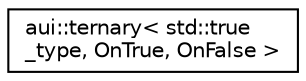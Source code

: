 digraph "Graphical Class Hierarchy"
{
 // LATEX_PDF_SIZE
  edge [fontname="Helvetica",fontsize="10",labelfontname="Helvetica",labelfontsize="10"];
  node [fontname="Helvetica",fontsize="10",shape=record];
  rankdir="LR";
  Node0 [label="aui::ternary\< std::true\l_type, OnTrue, OnFalse \>",height=0.2,width=0.4,color="black", fillcolor="white", style="filled",URL="$structaui_1_1ternary_3_01std_1_1true__type_00_01OnTrue_00_01OnFalse_01_4.html",tooltip=" "];
}
